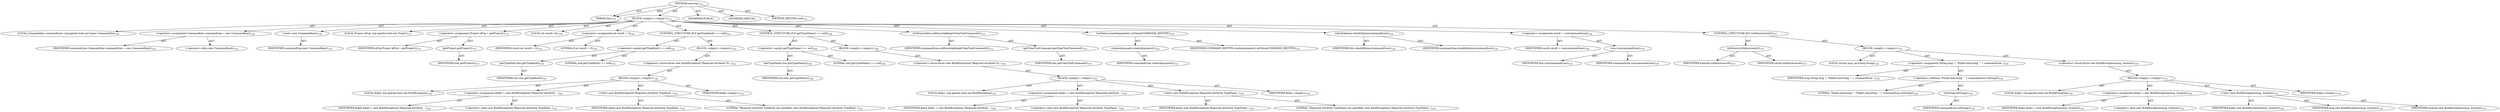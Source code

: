 digraph "execute" {  
"111669149696" [label = <(METHOD,execute)<SUB>135</SUB>> ]
"115964116992" [label = <(PARAM,this)<SUB>135</SUB>> ]
"25769803776" [label = <(BLOCK,&lt;empty&gt;,&lt;empty&gt;)<SUB>135</SUB>> ]
"94489280512" [label = <(LOCAL,Commandline commandLine: org.apache.tools.ant.types.Commandline)<SUB>136</SUB>> ]
"30064771072" [label = <(&lt;operator&gt;.assignment,Commandline commandLine = new Commandline())<SUB>136</SUB>> ]
"68719476757" [label = <(IDENTIFIER,commandLine,Commandline commandLine = new Commandline())<SUB>136</SUB>> ]
"30064771073" [label = <(&lt;operator&gt;.alloc,new Commandline())<SUB>136</SUB>> ]
"30064771074" [label = <(&lt;init&gt;,new Commandline())<SUB>136</SUB>> ]
"68719476758" [label = <(IDENTIFIER,commandLine,new Commandline())<SUB>136</SUB>> ]
"94489280513" [label = <(LOCAL,Project aProj: org.apache.tools.ant.Project)<SUB>137</SUB>> ]
"30064771075" [label = <(&lt;operator&gt;.assignment,Project aProj = getProject())<SUB>137</SUB>> ]
"68719476759" [label = <(IDENTIFIER,aProj,Project aProj = getProject())<SUB>137</SUB>> ]
"30064771076" [label = <(getProject,getProject())<SUB>137</SUB>> ]
"68719476736" [label = <(IDENTIFIER,this,getProject())<SUB>137</SUB>> ]
"94489280514" [label = <(LOCAL,int result: int)<SUB>138</SUB>> ]
"30064771077" [label = <(&lt;operator&gt;.assignment,int result = 0)<SUB>138</SUB>> ]
"68719476760" [label = <(IDENTIFIER,result,int result = 0)<SUB>138</SUB>> ]
"90194313216" [label = <(LITERAL,0,int result = 0)<SUB>138</SUB>> ]
"47244640256" [label = <(CONTROL_STRUCTURE,IF,if (getTypeKind() == null))<SUB>141</SUB>> ]
"30064771078" [label = <(&lt;operator&gt;.equals,getTypeKind() == null)<SUB>141</SUB>> ]
"30064771079" [label = <(getTypeKind,this.getTypeKind())<SUB>141</SUB>> ]
"68719476737" [label = <(IDENTIFIER,this,this.getTypeKind())<SUB>141</SUB>> ]
"90194313217" [label = <(LITERAL,null,getTypeKind() == null)<SUB>141</SUB>> ]
"25769803777" [label = <(BLOCK,&lt;empty&gt;,&lt;empty&gt;)<SUB>141</SUB>> ]
"30064771080" [label = <(&lt;operator&gt;.throw,throw new BuildException(&quot;Required attribute Ty...)<SUB>142</SUB>> ]
"25769803778" [label = <(BLOCK,&lt;empty&gt;,&lt;empty&gt;)<SUB>142</SUB>> ]
"94489280515" [label = <(LOCAL,$obj0: org.apache.tools.ant.BuildException)<SUB>142</SUB>> ]
"30064771081" [label = <(&lt;operator&gt;.assignment,$obj0 = new BuildException(&quot;Required attribute ...)<SUB>142</SUB>> ]
"68719476761" [label = <(IDENTIFIER,$obj0,$obj0 = new BuildException(&quot;Required attribute ...)<SUB>142</SUB>> ]
"30064771082" [label = <(&lt;operator&gt;.alloc,new BuildException(&quot;Required attribute TypeKind...)<SUB>142</SUB>> ]
"30064771083" [label = <(&lt;init&gt;,new BuildException(&quot;Required attribute TypeKind...)<SUB>142</SUB>> ]
"68719476762" [label = <(IDENTIFIER,$obj0,new BuildException(&quot;Required attribute TypeKind...)<SUB>142</SUB>> ]
"90194313218" [label = <(LITERAL,&quot;Required attribute TypeKind not specified&quot;,new BuildException(&quot;Required attribute TypeKind...)<SUB>142</SUB>> ]
"68719476763" [label = <(IDENTIFIER,$obj0,&lt;empty&gt;)<SUB>142</SUB>> ]
"47244640257" [label = <(CONTROL_STRUCTURE,IF,if (getTypeName() == null))<SUB>144</SUB>> ]
"30064771084" [label = <(&lt;operator&gt;.equals,getTypeName() == null)<SUB>144</SUB>> ]
"30064771085" [label = <(getTypeName,this.getTypeName())<SUB>144</SUB>> ]
"68719476738" [label = <(IDENTIFIER,this,this.getTypeName())<SUB>144</SUB>> ]
"90194313219" [label = <(LITERAL,null,getTypeName() == null)<SUB>144</SUB>> ]
"25769803779" [label = <(BLOCK,&lt;empty&gt;,&lt;empty&gt;)<SUB>144</SUB>> ]
"30064771086" [label = <(&lt;operator&gt;.throw,throw new BuildException(&quot;Required attribute Ty...)<SUB>145</SUB>> ]
"25769803780" [label = <(BLOCK,&lt;empty&gt;,&lt;empty&gt;)<SUB>145</SUB>> ]
"94489280516" [label = <(LOCAL,$obj1: org.apache.tools.ant.BuildException)<SUB>145</SUB>> ]
"30064771087" [label = <(&lt;operator&gt;.assignment,$obj1 = new BuildException(&quot;Required attribute ...)<SUB>145</SUB>> ]
"68719476764" [label = <(IDENTIFIER,$obj1,$obj1 = new BuildException(&quot;Required attribute ...)<SUB>145</SUB>> ]
"30064771088" [label = <(&lt;operator&gt;.alloc,new BuildException(&quot;Required attribute TypeName...)<SUB>145</SUB>> ]
"30064771089" [label = <(&lt;init&gt;,new BuildException(&quot;Required attribute TypeName...)<SUB>145</SUB>> ]
"68719476765" [label = <(IDENTIFIER,$obj1,new BuildException(&quot;Required attribute TypeName...)<SUB>145</SUB>> ]
"90194313220" [label = <(LITERAL,&quot;Required attribute TypeName not specified&quot;,new BuildException(&quot;Required attribute TypeName...)<SUB>145</SUB>> ]
"68719476766" [label = <(IDENTIFIER,$obj1,&lt;empty&gt;)<SUB>145</SUB>> ]
"30064771090" [label = <(setExecutable,setExecutable(getClearToolCommand()))<SUB>151</SUB>> ]
"68719476767" [label = <(IDENTIFIER,commandLine,setExecutable(getClearToolCommand()))<SUB>151</SUB>> ]
"30064771091" [label = <(getClearToolCommand,getClearToolCommand())<SUB>151</SUB>> ]
"68719476739" [label = <(IDENTIFIER,this,getClearToolCommand())<SUB>151</SUB>> ]
"30064771092" [label = <(setValue,createArgument().setValue(COMMAND_RMTYPE))<SUB>152</SUB>> ]
"30064771093" [label = <(createArgument,createArgument())<SUB>152</SUB>> ]
"68719476768" [label = <(IDENTIFIER,commandLine,createArgument())<SUB>152</SUB>> ]
"68719476769" [label = <(IDENTIFIER,COMMAND_RMTYPE,createArgument().setValue(COMMAND_RMTYPE))<SUB>152</SUB>> ]
"30064771094" [label = <(checkOptions,checkOptions(commandLine))<SUB>154</SUB>> ]
"68719476740" [label = <(IDENTIFIER,this,checkOptions(commandLine))<SUB>154</SUB>> ]
"68719476770" [label = <(IDENTIFIER,commandLine,checkOptions(commandLine))<SUB>154</SUB>> ]
"30064771095" [label = <(&lt;operator&gt;.assignment,result = run(commandLine))<SUB>156</SUB>> ]
"68719476771" [label = <(IDENTIFIER,result,result = run(commandLine))<SUB>156</SUB>> ]
"30064771096" [label = <(run,run(commandLine))<SUB>156</SUB>> ]
"68719476741" [label = <(IDENTIFIER,this,run(commandLine))<SUB>156</SUB>> ]
"68719476772" [label = <(IDENTIFIER,commandLine,run(commandLine))<SUB>156</SUB>> ]
"47244640258" [label = <(CONTROL_STRUCTURE,IF,if (isFailure(result)))<SUB>157</SUB>> ]
"30064771097" [label = <(isFailure,isFailure(result))<SUB>157</SUB>> ]
"68719476773" [label = <(IDENTIFIER,Execute,isFailure(result))<SUB>157</SUB>> ]
"68719476774" [label = <(IDENTIFIER,result,isFailure(result))<SUB>157</SUB>> ]
"25769803781" [label = <(BLOCK,&lt;empty&gt;,&lt;empty&gt;)<SUB>157</SUB>> ]
"94489280517" [label = <(LOCAL,String msg: java.lang.String)<SUB>158</SUB>> ]
"30064771098" [label = <(&lt;operator&gt;.assignment,String msg = &quot;Failed executing: &quot; + commandLine...)<SUB>158</SUB>> ]
"68719476775" [label = <(IDENTIFIER,msg,String msg = &quot;Failed executing: &quot; + commandLine...)<SUB>158</SUB>> ]
"30064771099" [label = <(&lt;operator&gt;.addition,&quot;Failed executing: &quot; + commandLine.toString())<SUB>158</SUB>> ]
"90194313221" [label = <(LITERAL,&quot;Failed executing: &quot;,&quot;Failed executing: &quot; + commandLine.toString())<SUB>158</SUB>> ]
"30064771100" [label = <(toString,toString())<SUB>158</SUB>> ]
"68719476776" [label = <(IDENTIFIER,commandLine,toString())<SUB>158</SUB>> ]
"30064771101" [label = <(&lt;operator&gt;.throw,throw new BuildException(msg, location);)<SUB>159</SUB>> ]
"25769803782" [label = <(BLOCK,&lt;empty&gt;,&lt;empty&gt;)<SUB>159</SUB>> ]
"94489280518" [label = <(LOCAL,$obj2: org.apache.tools.ant.BuildException)<SUB>159</SUB>> ]
"30064771102" [label = <(&lt;operator&gt;.assignment,$obj2 = new BuildException(msg, location))<SUB>159</SUB>> ]
"68719476777" [label = <(IDENTIFIER,$obj2,$obj2 = new BuildException(msg, location))<SUB>159</SUB>> ]
"30064771103" [label = <(&lt;operator&gt;.alloc,new BuildException(msg, location))<SUB>159</SUB>> ]
"30064771104" [label = <(&lt;init&gt;,new BuildException(msg, location))<SUB>159</SUB>> ]
"68719476778" [label = <(IDENTIFIER,$obj2,new BuildException(msg, location))<SUB>159</SUB>> ]
"68719476779" [label = <(IDENTIFIER,msg,new BuildException(msg, location))<SUB>159</SUB>> ]
"68719476780" [label = <(IDENTIFIER,location,new BuildException(msg, location))<SUB>159</SUB>> ]
"68719476781" [label = <(IDENTIFIER,$obj2,&lt;empty&gt;)<SUB>159</SUB>> ]
"133143986183" [label = <(MODIFIER,PUBLIC)> ]
"133143986184" [label = <(MODIFIER,VIRTUAL)> ]
"128849018880" [label = <(METHOD_RETURN,void)<SUB>135</SUB>> ]
  "111669149696" -> "115964116992"  [ label = "AST: "] 
  "111669149696" -> "25769803776"  [ label = "AST: "] 
  "111669149696" -> "133143986183"  [ label = "AST: "] 
  "111669149696" -> "133143986184"  [ label = "AST: "] 
  "111669149696" -> "128849018880"  [ label = "AST: "] 
  "25769803776" -> "94489280512"  [ label = "AST: "] 
  "25769803776" -> "30064771072"  [ label = "AST: "] 
  "25769803776" -> "30064771074"  [ label = "AST: "] 
  "25769803776" -> "94489280513"  [ label = "AST: "] 
  "25769803776" -> "30064771075"  [ label = "AST: "] 
  "25769803776" -> "94489280514"  [ label = "AST: "] 
  "25769803776" -> "30064771077"  [ label = "AST: "] 
  "25769803776" -> "47244640256"  [ label = "AST: "] 
  "25769803776" -> "47244640257"  [ label = "AST: "] 
  "25769803776" -> "30064771090"  [ label = "AST: "] 
  "25769803776" -> "30064771092"  [ label = "AST: "] 
  "25769803776" -> "30064771094"  [ label = "AST: "] 
  "25769803776" -> "30064771095"  [ label = "AST: "] 
  "25769803776" -> "47244640258"  [ label = "AST: "] 
  "30064771072" -> "68719476757"  [ label = "AST: "] 
  "30064771072" -> "30064771073"  [ label = "AST: "] 
  "30064771074" -> "68719476758"  [ label = "AST: "] 
  "30064771075" -> "68719476759"  [ label = "AST: "] 
  "30064771075" -> "30064771076"  [ label = "AST: "] 
  "30064771076" -> "68719476736"  [ label = "AST: "] 
  "30064771077" -> "68719476760"  [ label = "AST: "] 
  "30064771077" -> "90194313216"  [ label = "AST: "] 
  "47244640256" -> "30064771078"  [ label = "AST: "] 
  "47244640256" -> "25769803777"  [ label = "AST: "] 
  "30064771078" -> "30064771079"  [ label = "AST: "] 
  "30064771078" -> "90194313217"  [ label = "AST: "] 
  "30064771079" -> "68719476737"  [ label = "AST: "] 
  "25769803777" -> "30064771080"  [ label = "AST: "] 
  "30064771080" -> "25769803778"  [ label = "AST: "] 
  "25769803778" -> "94489280515"  [ label = "AST: "] 
  "25769803778" -> "30064771081"  [ label = "AST: "] 
  "25769803778" -> "30064771083"  [ label = "AST: "] 
  "25769803778" -> "68719476763"  [ label = "AST: "] 
  "30064771081" -> "68719476761"  [ label = "AST: "] 
  "30064771081" -> "30064771082"  [ label = "AST: "] 
  "30064771083" -> "68719476762"  [ label = "AST: "] 
  "30064771083" -> "90194313218"  [ label = "AST: "] 
  "47244640257" -> "30064771084"  [ label = "AST: "] 
  "47244640257" -> "25769803779"  [ label = "AST: "] 
  "30064771084" -> "30064771085"  [ label = "AST: "] 
  "30064771084" -> "90194313219"  [ label = "AST: "] 
  "30064771085" -> "68719476738"  [ label = "AST: "] 
  "25769803779" -> "30064771086"  [ label = "AST: "] 
  "30064771086" -> "25769803780"  [ label = "AST: "] 
  "25769803780" -> "94489280516"  [ label = "AST: "] 
  "25769803780" -> "30064771087"  [ label = "AST: "] 
  "25769803780" -> "30064771089"  [ label = "AST: "] 
  "25769803780" -> "68719476766"  [ label = "AST: "] 
  "30064771087" -> "68719476764"  [ label = "AST: "] 
  "30064771087" -> "30064771088"  [ label = "AST: "] 
  "30064771089" -> "68719476765"  [ label = "AST: "] 
  "30064771089" -> "90194313220"  [ label = "AST: "] 
  "30064771090" -> "68719476767"  [ label = "AST: "] 
  "30064771090" -> "30064771091"  [ label = "AST: "] 
  "30064771091" -> "68719476739"  [ label = "AST: "] 
  "30064771092" -> "30064771093"  [ label = "AST: "] 
  "30064771092" -> "68719476769"  [ label = "AST: "] 
  "30064771093" -> "68719476768"  [ label = "AST: "] 
  "30064771094" -> "68719476740"  [ label = "AST: "] 
  "30064771094" -> "68719476770"  [ label = "AST: "] 
  "30064771095" -> "68719476771"  [ label = "AST: "] 
  "30064771095" -> "30064771096"  [ label = "AST: "] 
  "30064771096" -> "68719476741"  [ label = "AST: "] 
  "30064771096" -> "68719476772"  [ label = "AST: "] 
  "47244640258" -> "30064771097"  [ label = "AST: "] 
  "47244640258" -> "25769803781"  [ label = "AST: "] 
  "30064771097" -> "68719476773"  [ label = "AST: "] 
  "30064771097" -> "68719476774"  [ label = "AST: "] 
  "25769803781" -> "94489280517"  [ label = "AST: "] 
  "25769803781" -> "30064771098"  [ label = "AST: "] 
  "25769803781" -> "30064771101"  [ label = "AST: "] 
  "30064771098" -> "68719476775"  [ label = "AST: "] 
  "30064771098" -> "30064771099"  [ label = "AST: "] 
  "30064771099" -> "90194313221"  [ label = "AST: "] 
  "30064771099" -> "30064771100"  [ label = "AST: "] 
  "30064771100" -> "68719476776"  [ label = "AST: "] 
  "30064771101" -> "25769803782"  [ label = "AST: "] 
  "25769803782" -> "94489280518"  [ label = "AST: "] 
  "25769803782" -> "30064771102"  [ label = "AST: "] 
  "25769803782" -> "30064771104"  [ label = "AST: "] 
  "25769803782" -> "68719476781"  [ label = "AST: "] 
  "30064771102" -> "68719476777"  [ label = "AST: "] 
  "30064771102" -> "30064771103"  [ label = "AST: "] 
  "30064771104" -> "68719476778"  [ label = "AST: "] 
  "30064771104" -> "68719476779"  [ label = "AST: "] 
  "30064771104" -> "68719476780"  [ label = "AST: "] 
  "111669149696" -> "115964116992"  [ label = "DDG: "] 
}
